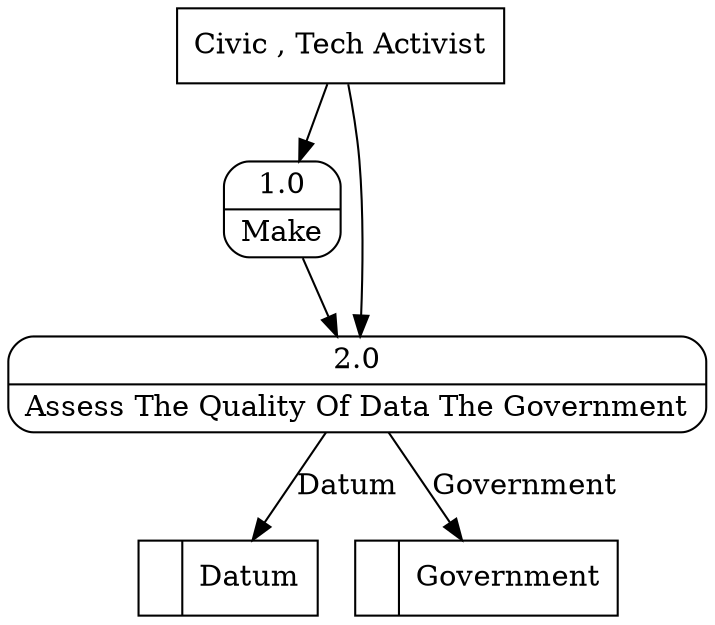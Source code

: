 digraph dfd2{ 
node[shape=record]
200 [label="<f0>  |<f1> Datum " ];
201 [label="<f0>  |<f1> Government " ];
202 [label="Civic , Tech Activist" shape=box];
203 [label="{<f0> 1.0|<f1> Make }" shape=Mrecord];
204 [label="{<f0> 2.0|<f1> Assess The Quality Of Data The Government }" shape=Mrecord];
202 -> 203
202 -> 204
203 -> 204
204 -> 200 [label="Datum"]
204 -> 201 [label="Government"]
}